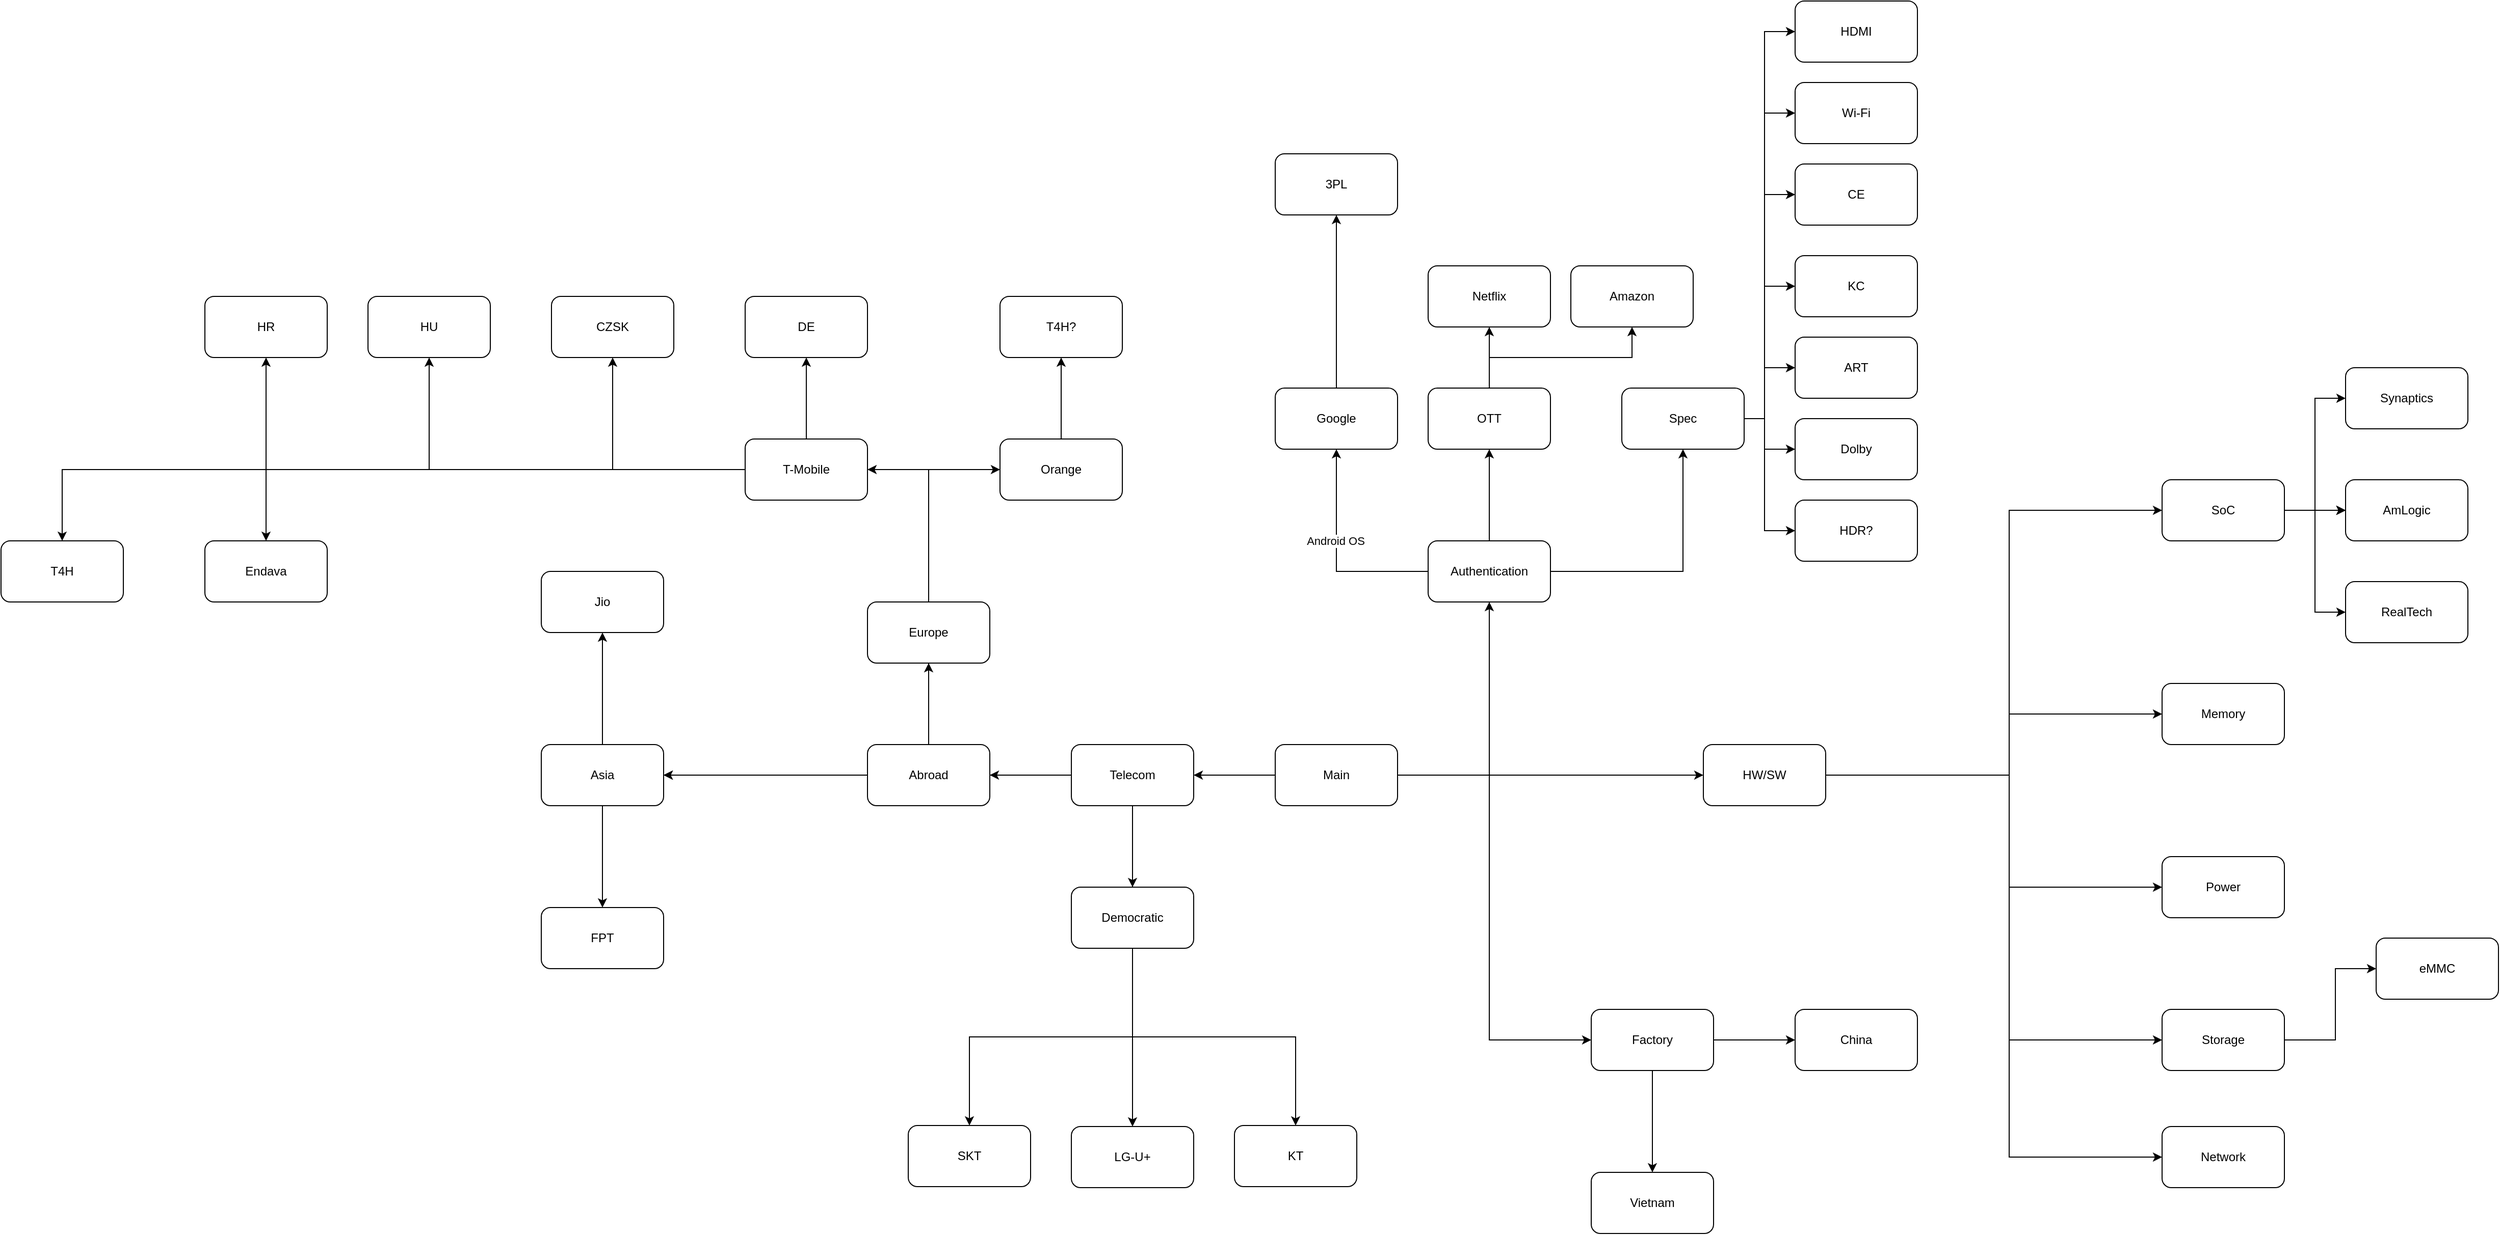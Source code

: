 <mxfile version="28.0.7">
  <diagram name="페이지-1" id="yaAx0A-L_kXHUmQwlqg7">
    <mxGraphModel dx="2738" dy="1868" grid="1" gridSize="10" guides="1" tooltips="1" connect="1" arrows="1" fold="1" page="1" pageScale="1" pageWidth="827" pageHeight="1169" math="0" shadow="0">
      <root>
        <mxCell id="0" />
        <mxCell id="1" parent="0" />
        <mxCell id="unBGeMwj8gn6br8gnek4-4" value="" style="edgeStyle=orthogonalEdgeStyle;rounded=0;orthogonalLoop=1;jettySize=auto;html=1;exitX=0;exitY=0.5;exitDx=0;exitDy=0;" edge="1" parent="1" source="unBGeMwj8gn6br8gnek4-10" target="unBGeMwj8gn6br8gnek4-2">
          <mxGeometry relative="1" as="geometry" />
        </mxCell>
        <mxCell id="unBGeMwj8gn6br8gnek4-59" value="Android OS" style="edgeLabel;html=1;align=center;verticalAlign=middle;resizable=0;points=[];" vertex="1" connectable="0" parent="unBGeMwj8gn6br8gnek4-4">
          <mxGeometry x="-0.335" y="3" relative="1" as="geometry">
            <mxPoint x="-21" y="-33" as="offset" />
          </mxGeometry>
        </mxCell>
        <mxCell id="unBGeMwj8gn6br8gnek4-7" value="" style="edgeStyle=orthogonalEdgeStyle;rounded=0;orthogonalLoop=1;jettySize=auto;html=1;" edge="1" parent="1" source="unBGeMwj8gn6br8gnek4-1" target="unBGeMwj8gn6br8gnek4-6">
          <mxGeometry relative="1" as="geometry">
            <Array as="points">
              <mxPoint x="490" y="240" />
              <mxPoint x="490" y="500" />
            </Array>
          </mxGeometry>
        </mxCell>
        <mxCell id="unBGeMwj8gn6br8gnek4-9" value="" style="edgeStyle=orthogonalEdgeStyle;rounded=0;orthogonalLoop=1;jettySize=auto;html=1;" edge="1" parent="1" source="unBGeMwj8gn6br8gnek4-92" target="unBGeMwj8gn6br8gnek4-8">
          <mxGeometry relative="1" as="geometry">
            <Array as="points">
              <mxPoint x="1000" y="240" />
              <mxPoint x="1000" y="-20" />
            </Array>
          </mxGeometry>
        </mxCell>
        <mxCell id="unBGeMwj8gn6br8gnek4-11" value="" style="edgeStyle=orthogonalEdgeStyle;rounded=0;orthogonalLoop=1;jettySize=auto;html=1;" edge="1" parent="1" source="unBGeMwj8gn6br8gnek4-1" target="unBGeMwj8gn6br8gnek4-10">
          <mxGeometry relative="1" as="geometry" />
        </mxCell>
        <mxCell id="unBGeMwj8gn6br8gnek4-25" value="" style="edgeStyle=orthogonalEdgeStyle;rounded=0;orthogonalLoop=1;jettySize=auto;html=1;" edge="1" parent="1" source="unBGeMwj8gn6br8gnek4-1" target="unBGeMwj8gn6br8gnek4-24">
          <mxGeometry relative="1" as="geometry" />
        </mxCell>
        <mxCell id="unBGeMwj8gn6br8gnek4-93" value="" style="edgeStyle=orthogonalEdgeStyle;rounded=0;orthogonalLoop=1;jettySize=auto;html=1;" edge="1" parent="1" source="unBGeMwj8gn6br8gnek4-1" target="unBGeMwj8gn6br8gnek4-92">
          <mxGeometry relative="1" as="geometry" />
        </mxCell>
        <mxCell id="unBGeMwj8gn6br8gnek4-1" value="Main" style="rounded=1;whiteSpace=wrap;html=1;" vertex="1" parent="1">
          <mxGeometry x="280" y="210" width="120" height="60" as="geometry" />
        </mxCell>
        <mxCell id="unBGeMwj8gn6br8gnek4-79" value="" style="edgeStyle=orthogonalEdgeStyle;rounded=0;orthogonalLoop=1;jettySize=auto;html=1;" edge="1" parent="1" source="unBGeMwj8gn6br8gnek4-2" target="unBGeMwj8gn6br8gnek4-78">
          <mxGeometry relative="1" as="geometry" />
        </mxCell>
        <mxCell id="unBGeMwj8gn6br8gnek4-2" value="Google" style="rounded=1;whiteSpace=wrap;html=1;" vertex="1" parent="1">
          <mxGeometry x="280" y="-140" width="120" height="60" as="geometry" />
        </mxCell>
        <mxCell id="unBGeMwj8gn6br8gnek4-69" value="" style="edgeStyle=orthogonalEdgeStyle;rounded=0;orthogonalLoop=1;jettySize=auto;html=1;" edge="1" parent="1" source="unBGeMwj8gn6br8gnek4-6" target="unBGeMwj8gn6br8gnek4-68">
          <mxGeometry relative="1" as="geometry" />
        </mxCell>
        <mxCell id="unBGeMwj8gn6br8gnek4-71" value="" style="edgeStyle=orthogonalEdgeStyle;rounded=0;orthogonalLoop=1;jettySize=auto;html=1;" edge="1" parent="1" source="unBGeMwj8gn6br8gnek4-6" target="unBGeMwj8gn6br8gnek4-70">
          <mxGeometry relative="1" as="geometry" />
        </mxCell>
        <mxCell id="unBGeMwj8gn6br8gnek4-6" value="Factory" style="rounded=1;whiteSpace=wrap;html=1;" vertex="1" parent="1">
          <mxGeometry x="590" y="470" width="120" height="60" as="geometry" />
        </mxCell>
        <mxCell id="unBGeMwj8gn6br8gnek4-13" value="" style="edgeStyle=orthogonalEdgeStyle;rounded=0;orthogonalLoop=1;jettySize=auto;html=1;entryX=0;entryY=0.5;entryDx=0;entryDy=0;" edge="1" parent="1" source="unBGeMwj8gn6br8gnek4-8" target="unBGeMwj8gn6br8gnek4-12">
          <mxGeometry relative="1" as="geometry">
            <Array as="points">
              <mxPoint x="1300" y="-20" />
              <mxPoint x="1300" y="-130" />
            </Array>
          </mxGeometry>
        </mxCell>
        <mxCell id="unBGeMwj8gn6br8gnek4-15" value="" style="edgeStyle=orthogonalEdgeStyle;rounded=0;orthogonalLoop=1;jettySize=auto;html=1;" edge="1" parent="1" source="unBGeMwj8gn6br8gnek4-8" target="unBGeMwj8gn6br8gnek4-14">
          <mxGeometry relative="1" as="geometry" />
        </mxCell>
        <mxCell id="unBGeMwj8gn6br8gnek4-16" value="" style="edgeStyle=orthogonalEdgeStyle;rounded=0;orthogonalLoop=1;jettySize=auto;html=1;" edge="1" parent="1" source="unBGeMwj8gn6br8gnek4-8" target="unBGeMwj8gn6br8gnek4-14">
          <mxGeometry relative="1" as="geometry" />
        </mxCell>
        <mxCell id="unBGeMwj8gn6br8gnek4-18" value="" style="edgeStyle=orthogonalEdgeStyle;rounded=0;orthogonalLoop=1;jettySize=auto;html=1;entryX=0;entryY=0.5;entryDx=0;entryDy=0;exitX=1;exitY=0.5;exitDx=0;exitDy=0;" edge="1" parent="1" source="unBGeMwj8gn6br8gnek4-8" target="unBGeMwj8gn6br8gnek4-17">
          <mxGeometry relative="1" as="geometry">
            <Array as="points">
              <mxPoint x="1300" y="-20" />
              <mxPoint x="1300" y="80" />
            </Array>
          </mxGeometry>
        </mxCell>
        <mxCell id="unBGeMwj8gn6br8gnek4-8" value="SoC" style="rounded=1;whiteSpace=wrap;html=1;" vertex="1" parent="1">
          <mxGeometry x="1150" y="-50" width="120" height="60" as="geometry" />
        </mxCell>
        <mxCell id="unBGeMwj8gn6br8gnek4-21" value="" style="edgeStyle=orthogonalEdgeStyle;rounded=0;orthogonalLoop=1;jettySize=auto;html=1;exitX=0.5;exitY=0;exitDx=0;exitDy=0;" edge="1" parent="1" source="unBGeMwj8gn6br8gnek4-57" target="unBGeMwj8gn6br8gnek4-20">
          <mxGeometry relative="1" as="geometry" />
        </mxCell>
        <mxCell id="unBGeMwj8gn6br8gnek4-23" value="" style="edgeStyle=orthogonalEdgeStyle;rounded=0;orthogonalLoop=1;jettySize=auto;html=1;exitX=0.5;exitY=0;exitDx=0;exitDy=0;" edge="1" parent="1" source="unBGeMwj8gn6br8gnek4-57" target="unBGeMwj8gn6br8gnek4-22">
          <mxGeometry relative="1" as="geometry" />
        </mxCell>
        <mxCell id="unBGeMwj8gn6br8gnek4-58" value="" style="edgeStyle=orthogonalEdgeStyle;rounded=0;orthogonalLoop=1;jettySize=auto;html=1;" edge="1" parent="1" source="unBGeMwj8gn6br8gnek4-10" target="unBGeMwj8gn6br8gnek4-57">
          <mxGeometry relative="1" as="geometry" />
        </mxCell>
        <mxCell id="unBGeMwj8gn6br8gnek4-61" value="" style="edgeStyle=orthogonalEdgeStyle;rounded=0;orthogonalLoop=1;jettySize=auto;html=1;" edge="1" parent="1" source="unBGeMwj8gn6br8gnek4-10" target="unBGeMwj8gn6br8gnek4-60">
          <mxGeometry relative="1" as="geometry" />
        </mxCell>
        <mxCell id="unBGeMwj8gn6br8gnek4-10" value="Authentication" style="rounded=1;whiteSpace=wrap;html=1;" vertex="1" parent="1">
          <mxGeometry x="430" y="10" width="120" height="60" as="geometry" />
        </mxCell>
        <mxCell id="unBGeMwj8gn6br8gnek4-12" value="Synaptics" style="rounded=1;whiteSpace=wrap;html=1;" vertex="1" parent="1">
          <mxGeometry x="1330" y="-160" width="120" height="60" as="geometry" />
        </mxCell>
        <mxCell id="unBGeMwj8gn6br8gnek4-17" value="RealTech" style="rounded=1;whiteSpace=wrap;html=1;" vertex="1" parent="1">
          <mxGeometry x="1330" y="50" width="120" height="60" as="geometry" />
        </mxCell>
        <mxCell id="unBGeMwj8gn6br8gnek4-19" value="" style="edgeStyle=orthogonalEdgeStyle;rounded=0;orthogonalLoop=1;jettySize=auto;html=1;" edge="1" parent="1" source="unBGeMwj8gn6br8gnek4-8" target="unBGeMwj8gn6br8gnek4-14">
          <mxGeometry relative="1" as="geometry">
            <mxPoint x="1270" y="-20" as="sourcePoint" />
            <mxPoint x="1380" y="80" as="targetPoint" />
          </mxGeometry>
        </mxCell>
        <mxCell id="unBGeMwj8gn6br8gnek4-14" value="AmLogic" style="rounded=1;whiteSpace=wrap;html=1;" vertex="1" parent="1">
          <mxGeometry x="1330" y="-50" width="120" height="60" as="geometry" />
        </mxCell>
        <mxCell id="unBGeMwj8gn6br8gnek4-20" value="Amazon" style="rounded=1;whiteSpace=wrap;html=1;" vertex="1" parent="1">
          <mxGeometry x="570" y="-260" width="120" height="60" as="geometry" />
        </mxCell>
        <mxCell id="unBGeMwj8gn6br8gnek4-22" value="Netflix" style="rounded=1;whiteSpace=wrap;html=1;" vertex="1" parent="1">
          <mxGeometry x="430" y="-260" width="120" height="60" as="geometry" />
        </mxCell>
        <mxCell id="unBGeMwj8gn6br8gnek4-27" value="" style="edgeStyle=orthogonalEdgeStyle;rounded=0;orthogonalLoop=1;jettySize=auto;html=1;entryX=1;entryY=0.5;entryDx=0;entryDy=0;" edge="1" parent="1" source="unBGeMwj8gn6br8gnek4-24" target="unBGeMwj8gn6br8gnek4-26">
          <mxGeometry relative="1" as="geometry">
            <Array as="points">
              <mxPoint x="-60" y="240" />
              <mxPoint x="-60" y="-60" />
            </Array>
          </mxGeometry>
        </mxCell>
        <mxCell id="unBGeMwj8gn6br8gnek4-29" value="" style="edgeStyle=orthogonalEdgeStyle;rounded=0;orthogonalLoop=1;jettySize=auto;html=1;" edge="1" parent="1" source="unBGeMwj8gn6br8gnek4-24" target="unBGeMwj8gn6br8gnek4-28">
          <mxGeometry relative="1" as="geometry">
            <Array as="points">
              <mxPoint x="-60" y="240" />
            </Array>
          </mxGeometry>
        </mxCell>
        <mxCell id="unBGeMwj8gn6br8gnek4-31" value="" style="edgeStyle=orthogonalEdgeStyle;rounded=0;orthogonalLoop=1;jettySize=auto;html=1;exitX=0.5;exitY=0;exitDx=0;exitDy=0;" edge="1" parent="1" source="unBGeMwj8gn6br8gnek4-46" target="unBGeMwj8gn6br8gnek4-30">
          <mxGeometry relative="1" as="geometry" />
        </mxCell>
        <mxCell id="unBGeMwj8gn6br8gnek4-33" value="" style="edgeStyle=orthogonalEdgeStyle;rounded=0;orthogonalLoop=1;jettySize=auto;html=1;" edge="1" parent="1" source="unBGeMwj8gn6br8gnek4-24" target="unBGeMwj8gn6br8gnek4-32">
          <mxGeometry relative="1" as="geometry" />
        </mxCell>
        <mxCell id="unBGeMwj8gn6br8gnek4-35" value="" style="edgeStyle=orthogonalEdgeStyle;rounded=0;orthogonalLoop=1;jettySize=auto;html=1;exitX=0.5;exitY=1;exitDx=0;exitDy=0;" edge="1" parent="1" source="unBGeMwj8gn6br8gnek4-40" target="unBGeMwj8gn6br8gnek4-34">
          <mxGeometry relative="1" as="geometry" />
        </mxCell>
        <mxCell id="unBGeMwj8gn6br8gnek4-37" value="" style="edgeStyle=orthogonalEdgeStyle;rounded=0;orthogonalLoop=1;jettySize=auto;html=1;exitX=0.5;exitY=1;exitDx=0;exitDy=0;" edge="1" parent="1" source="unBGeMwj8gn6br8gnek4-40" target="unBGeMwj8gn6br8gnek4-36">
          <mxGeometry relative="1" as="geometry" />
        </mxCell>
        <mxCell id="unBGeMwj8gn6br8gnek4-39" value="" style="edgeStyle=orthogonalEdgeStyle;rounded=0;orthogonalLoop=1;jettySize=auto;html=1;exitX=0.5;exitY=1;exitDx=0;exitDy=0;" edge="1" parent="1" source="unBGeMwj8gn6br8gnek4-46" target="unBGeMwj8gn6br8gnek4-38">
          <mxGeometry relative="1" as="geometry">
            <Array as="points">
              <mxPoint x="-380" y="370" />
            </Array>
          </mxGeometry>
        </mxCell>
        <mxCell id="unBGeMwj8gn6br8gnek4-41" value="" style="edgeStyle=orthogonalEdgeStyle;rounded=0;orthogonalLoop=1;jettySize=auto;html=1;" edge="1" parent="1" source="unBGeMwj8gn6br8gnek4-24" target="unBGeMwj8gn6br8gnek4-40">
          <mxGeometry relative="1" as="geometry" />
        </mxCell>
        <mxCell id="unBGeMwj8gn6br8gnek4-43" value="" style="edgeStyle=orthogonalEdgeStyle;rounded=0;orthogonalLoop=1;jettySize=auto;html=1;" edge="1" parent="1" source="unBGeMwj8gn6br8gnek4-24" target="unBGeMwj8gn6br8gnek4-42">
          <mxGeometry relative="1" as="geometry" />
        </mxCell>
        <mxCell id="unBGeMwj8gn6br8gnek4-24" value="Telecom" style="rounded=1;whiteSpace=wrap;html=1;" vertex="1" parent="1">
          <mxGeometry x="80" y="210" width="120" height="60" as="geometry" />
        </mxCell>
        <mxCell id="unBGeMwj8gn6br8gnek4-50" value="" style="edgeStyle=orthogonalEdgeStyle;rounded=0;orthogonalLoop=1;jettySize=auto;html=1;" edge="1" parent="1" source="unBGeMwj8gn6br8gnek4-26" target="unBGeMwj8gn6br8gnek4-49">
          <mxGeometry relative="1" as="geometry" />
        </mxCell>
        <mxCell id="unBGeMwj8gn6br8gnek4-52" value="" style="edgeStyle=orthogonalEdgeStyle;rounded=0;orthogonalLoop=1;jettySize=auto;html=1;" edge="1" parent="1" source="unBGeMwj8gn6br8gnek4-26" target="unBGeMwj8gn6br8gnek4-51">
          <mxGeometry relative="1" as="geometry" />
        </mxCell>
        <mxCell id="unBGeMwj8gn6br8gnek4-54" value="" style="edgeStyle=orthogonalEdgeStyle;rounded=0;orthogonalLoop=1;jettySize=auto;html=1;" edge="1" parent="1" source="unBGeMwj8gn6br8gnek4-26" target="unBGeMwj8gn6br8gnek4-53">
          <mxGeometry relative="1" as="geometry" />
        </mxCell>
        <mxCell id="unBGeMwj8gn6br8gnek4-56" value="" style="edgeStyle=orthogonalEdgeStyle;rounded=0;orthogonalLoop=1;jettySize=auto;html=1;" edge="1" parent="1" source="unBGeMwj8gn6br8gnek4-26" target="unBGeMwj8gn6br8gnek4-55">
          <mxGeometry relative="1" as="geometry" />
        </mxCell>
        <mxCell id="unBGeMwj8gn6br8gnek4-73" value="" style="edgeStyle=orthogonalEdgeStyle;rounded=0;orthogonalLoop=1;jettySize=auto;html=1;" edge="1" parent="1" source="unBGeMwj8gn6br8gnek4-26" target="unBGeMwj8gn6br8gnek4-72">
          <mxGeometry relative="1" as="geometry" />
        </mxCell>
        <mxCell id="unBGeMwj8gn6br8gnek4-75" value="" style="edgeStyle=orthogonalEdgeStyle;rounded=0;orthogonalLoop=1;jettySize=auto;html=1;" edge="1" parent="1" source="unBGeMwj8gn6br8gnek4-26" target="unBGeMwj8gn6br8gnek4-74">
          <mxGeometry relative="1" as="geometry" />
        </mxCell>
        <mxCell id="unBGeMwj8gn6br8gnek4-26" value="T-Mobile" style="rounded=1;whiteSpace=wrap;html=1;" vertex="1" parent="1">
          <mxGeometry x="-240" y="-90" width="120" height="60" as="geometry" />
        </mxCell>
        <mxCell id="unBGeMwj8gn6br8gnek4-77" value="" style="edgeStyle=orthogonalEdgeStyle;rounded=0;orthogonalLoop=1;jettySize=auto;html=1;" edge="1" parent="1" source="unBGeMwj8gn6br8gnek4-28" target="unBGeMwj8gn6br8gnek4-76">
          <mxGeometry relative="1" as="geometry" />
        </mxCell>
        <mxCell id="unBGeMwj8gn6br8gnek4-28" value="Orange" style="rounded=1;whiteSpace=wrap;html=1;" vertex="1" parent="1">
          <mxGeometry x="10" y="-90" width="120" height="60" as="geometry" />
        </mxCell>
        <mxCell id="unBGeMwj8gn6br8gnek4-30" value="Jio" style="rounded=1;whiteSpace=wrap;html=1;" vertex="1" parent="1">
          <mxGeometry x="-440" y="40" width="120" height="60" as="geometry" />
        </mxCell>
        <mxCell id="unBGeMwj8gn6br8gnek4-32" value="LG-U+" style="rounded=1;whiteSpace=wrap;html=1;" vertex="1" parent="1">
          <mxGeometry x="80" y="585" width="120" height="60" as="geometry" />
        </mxCell>
        <mxCell id="unBGeMwj8gn6br8gnek4-34" value="SKT" style="rounded=1;whiteSpace=wrap;html=1;" vertex="1" parent="1">
          <mxGeometry x="-80" y="584" width="120" height="60" as="geometry" />
        </mxCell>
        <mxCell id="unBGeMwj8gn6br8gnek4-36" value="KT" style="rounded=1;whiteSpace=wrap;html=1;" vertex="1" parent="1">
          <mxGeometry x="240" y="584" width="120" height="60" as="geometry" />
        </mxCell>
        <mxCell id="unBGeMwj8gn6br8gnek4-38" value="FPT" style="rounded=1;whiteSpace=wrap;html=1;" vertex="1" parent="1">
          <mxGeometry x="-440" y="370" width="120" height="60" as="geometry" />
        </mxCell>
        <mxCell id="unBGeMwj8gn6br8gnek4-40" value="Democratic" style="rounded=1;whiteSpace=wrap;html=1;" vertex="1" parent="1">
          <mxGeometry x="80" y="350" width="120" height="60" as="geometry" />
        </mxCell>
        <mxCell id="unBGeMwj8gn6br8gnek4-45" value="" style="edgeStyle=orthogonalEdgeStyle;rounded=0;orthogonalLoop=1;jettySize=auto;html=1;" edge="1" parent="1" source="unBGeMwj8gn6br8gnek4-42" target="unBGeMwj8gn6br8gnek4-44">
          <mxGeometry relative="1" as="geometry" />
        </mxCell>
        <mxCell id="unBGeMwj8gn6br8gnek4-47" value="" style="edgeStyle=orthogonalEdgeStyle;rounded=0;orthogonalLoop=1;jettySize=auto;html=1;" edge="1" parent="1" source="unBGeMwj8gn6br8gnek4-42" target="unBGeMwj8gn6br8gnek4-46">
          <mxGeometry relative="1" as="geometry" />
        </mxCell>
        <mxCell id="unBGeMwj8gn6br8gnek4-44" value="Europe" style="rounded=1;whiteSpace=wrap;html=1;" vertex="1" parent="1">
          <mxGeometry x="-120" y="70" width="120" height="60" as="geometry" />
        </mxCell>
        <mxCell id="unBGeMwj8gn6br8gnek4-48" value="" style="edgeStyle=orthogonalEdgeStyle;rounded=0;orthogonalLoop=1;jettySize=auto;html=1;" edge="1" parent="1" source="unBGeMwj8gn6br8gnek4-24" target="unBGeMwj8gn6br8gnek4-46">
          <mxGeometry relative="1" as="geometry">
            <mxPoint x="80" y="240" as="sourcePoint" />
            <mxPoint x="-520" y="100" as="targetPoint" />
          </mxGeometry>
        </mxCell>
        <mxCell id="unBGeMwj8gn6br8gnek4-46" value="Asia" style="rounded=1;whiteSpace=wrap;html=1;" vertex="1" parent="1">
          <mxGeometry x="-440" y="210" width="120" height="60" as="geometry" />
        </mxCell>
        <mxCell id="unBGeMwj8gn6br8gnek4-42" value="Abroad" style="rounded=1;whiteSpace=wrap;html=1;" vertex="1" parent="1">
          <mxGeometry x="-120" y="210" width="120" height="60" as="geometry" />
        </mxCell>
        <mxCell id="unBGeMwj8gn6br8gnek4-49" value="DE" style="rounded=1;whiteSpace=wrap;html=1;" vertex="1" parent="1">
          <mxGeometry x="-240" y="-230" width="120" height="60" as="geometry" />
        </mxCell>
        <mxCell id="unBGeMwj8gn6br8gnek4-51" value="CZSK" style="rounded=1;whiteSpace=wrap;html=1;" vertex="1" parent="1">
          <mxGeometry x="-430" y="-230" width="120" height="60" as="geometry" />
        </mxCell>
        <mxCell id="unBGeMwj8gn6br8gnek4-53" value="HU" style="rounded=1;whiteSpace=wrap;html=1;" vertex="1" parent="1">
          <mxGeometry x="-610" y="-230" width="120" height="60" as="geometry" />
        </mxCell>
        <mxCell id="unBGeMwj8gn6br8gnek4-55" value="HR" style="rounded=1;whiteSpace=wrap;html=1;" vertex="1" parent="1">
          <mxGeometry x="-770" y="-230" width="120" height="60" as="geometry" />
        </mxCell>
        <mxCell id="unBGeMwj8gn6br8gnek4-57" value="OTT" style="rounded=1;whiteSpace=wrap;html=1;" vertex="1" parent="1">
          <mxGeometry x="430" y="-140" width="120" height="60" as="geometry" />
        </mxCell>
        <mxCell id="unBGeMwj8gn6br8gnek4-64" value="" style="edgeStyle=orthogonalEdgeStyle;rounded=0;orthogonalLoop=1;jettySize=auto;html=1;entryX=0;entryY=0.5;entryDx=0;entryDy=0;entryPerimeter=0;" edge="1" parent="1" source="unBGeMwj8gn6br8gnek4-60" target="unBGeMwj8gn6br8gnek4-62">
          <mxGeometry relative="1" as="geometry">
            <Array as="points">
              <mxPoint x="760" y="-110" />
              <mxPoint x="760" y="-490" />
            </Array>
          </mxGeometry>
        </mxCell>
        <mxCell id="unBGeMwj8gn6br8gnek4-80" value="" style="edgeStyle=orthogonalEdgeStyle;rounded=0;orthogonalLoop=1;jettySize=auto;html=1;" edge="1" parent="1" source="unBGeMwj8gn6br8gnek4-60" target="unBGeMwj8gn6br8gnek4-65">
          <mxGeometry relative="1" as="geometry">
            <Array as="points">
              <mxPoint x="760" y="-110" />
              <mxPoint x="760" y="-410" />
            </Array>
          </mxGeometry>
        </mxCell>
        <mxCell id="unBGeMwj8gn6br8gnek4-82" value="" style="edgeStyle=orthogonalEdgeStyle;rounded=0;orthogonalLoop=1;jettySize=auto;html=1;" edge="1" parent="1" source="unBGeMwj8gn6br8gnek4-60" target="unBGeMwj8gn6br8gnek4-81">
          <mxGeometry relative="1" as="geometry">
            <Array as="points">
              <mxPoint x="760" y="-110" />
              <mxPoint x="760" y="-330" />
            </Array>
          </mxGeometry>
        </mxCell>
        <mxCell id="unBGeMwj8gn6br8gnek4-84" value="" style="edgeStyle=orthogonalEdgeStyle;rounded=0;orthogonalLoop=1;jettySize=auto;html=1;" edge="1" parent="1" source="unBGeMwj8gn6br8gnek4-60" target="unBGeMwj8gn6br8gnek4-83">
          <mxGeometry relative="1" as="geometry">
            <Array as="points">
              <mxPoint x="760" y="-110" />
              <mxPoint x="760" y="-240" />
            </Array>
          </mxGeometry>
        </mxCell>
        <mxCell id="unBGeMwj8gn6br8gnek4-86" value="" style="edgeStyle=orthogonalEdgeStyle;rounded=0;orthogonalLoop=1;jettySize=auto;html=1;" edge="1" parent="1" source="unBGeMwj8gn6br8gnek4-60" target="unBGeMwj8gn6br8gnek4-85">
          <mxGeometry relative="1" as="geometry">
            <Array as="points">
              <mxPoint x="760" y="-110" />
              <mxPoint x="760" y="-160" />
            </Array>
          </mxGeometry>
        </mxCell>
        <mxCell id="unBGeMwj8gn6br8gnek4-89" value="" style="edgeStyle=orthogonalEdgeStyle;rounded=0;orthogonalLoop=1;jettySize=auto;html=1;" edge="1" parent="1" source="unBGeMwj8gn6br8gnek4-60" target="unBGeMwj8gn6br8gnek4-88">
          <mxGeometry relative="1" as="geometry">
            <Array as="points">
              <mxPoint x="760" y="-110" />
              <mxPoint x="760" y="-80" />
            </Array>
          </mxGeometry>
        </mxCell>
        <mxCell id="unBGeMwj8gn6br8gnek4-91" value="" style="edgeStyle=orthogonalEdgeStyle;rounded=0;orthogonalLoop=1;jettySize=auto;html=1;" edge="1" parent="1" source="unBGeMwj8gn6br8gnek4-60" target="unBGeMwj8gn6br8gnek4-90">
          <mxGeometry relative="1" as="geometry">
            <Array as="points">
              <mxPoint x="760" y="-110" />
              <mxPoint x="760" />
            </Array>
          </mxGeometry>
        </mxCell>
        <mxCell id="unBGeMwj8gn6br8gnek4-60" value="Spec" style="rounded=1;whiteSpace=wrap;html=1;" vertex="1" parent="1">
          <mxGeometry x="620" y="-140" width="120" height="60" as="geometry" />
        </mxCell>
        <mxCell id="unBGeMwj8gn6br8gnek4-62" value="HDMI" style="rounded=1;whiteSpace=wrap;html=1;" vertex="1" parent="1">
          <mxGeometry x="790" y="-520" width="120" height="60" as="geometry" />
        </mxCell>
        <mxCell id="unBGeMwj8gn6br8gnek4-65" value="Wi-Fi" style="rounded=1;whiteSpace=wrap;html=1;" vertex="1" parent="1">
          <mxGeometry x="790" y="-440" width="120" height="60" as="geometry" />
        </mxCell>
        <mxCell id="unBGeMwj8gn6br8gnek4-68" value="China" style="rounded=1;whiteSpace=wrap;html=1;" vertex="1" parent="1">
          <mxGeometry x="790" y="470" width="120" height="60" as="geometry" />
        </mxCell>
        <mxCell id="unBGeMwj8gn6br8gnek4-70" value="Vietnam" style="rounded=1;whiteSpace=wrap;html=1;" vertex="1" parent="1">
          <mxGeometry x="590" y="630" width="120" height="60" as="geometry" />
        </mxCell>
        <mxCell id="unBGeMwj8gn6br8gnek4-72" value="Endava" style="rounded=1;whiteSpace=wrap;html=1;" vertex="1" parent="1">
          <mxGeometry x="-770" y="10" width="120" height="60" as="geometry" />
        </mxCell>
        <mxCell id="unBGeMwj8gn6br8gnek4-74" value="T4H" style="rounded=1;whiteSpace=wrap;html=1;" vertex="1" parent="1">
          <mxGeometry x="-970" y="10" width="120" height="60" as="geometry" />
        </mxCell>
        <mxCell id="unBGeMwj8gn6br8gnek4-76" value="T4H?" style="rounded=1;whiteSpace=wrap;html=1;" vertex="1" parent="1">
          <mxGeometry x="10" y="-230" width="120" height="60" as="geometry" />
        </mxCell>
        <mxCell id="unBGeMwj8gn6br8gnek4-78" value="3PL" style="rounded=1;whiteSpace=wrap;html=1;" vertex="1" parent="1">
          <mxGeometry x="280" y="-370" width="120" height="60" as="geometry" />
        </mxCell>
        <mxCell id="unBGeMwj8gn6br8gnek4-81" value="CE" style="rounded=1;whiteSpace=wrap;html=1;" vertex="1" parent="1">
          <mxGeometry x="790" y="-360" width="120" height="60" as="geometry" />
        </mxCell>
        <mxCell id="unBGeMwj8gn6br8gnek4-83" value="KC" style="rounded=1;whiteSpace=wrap;html=1;" vertex="1" parent="1">
          <mxGeometry x="790" y="-270" width="120" height="60" as="geometry" />
        </mxCell>
        <mxCell id="unBGeMwj8gn6br8gnek4-85" value="ART" style="rounded=1;whiteSpace=wrap;html=1;" vertex="1" parent="1">
          <mxGeometry x="790" y="-190" width="120" height="60" as="geometry" />
        </mxCell>
        <mxCell id="unBGeMwj8gn6br8gnek4-88" value="Dolby" style="rounded=1;whiteSpace=wrap;html=1;" vertex="1" parent="1">
          <mxGeometry x="790" y="-110" width="120" height="60" as="geometry" />
        </mxCell>
        <mxCell id="unBGeMwj8gn6br8gnek4-90" value="HDR?" style="rounded=1;whiteSpace=wrap;html=1;" vertex="1" parent="1">
          <mxGeometry x="790" y="-30" width="120" height="60" as="geometry" />
        </mxCell>
        <mxCell id="unBGeMwj8gn6br8gnek4-95" value="" style="edgeStyle=orthogonalEdgeStyle;rounded=0;orthogonalLoop=1;jettySize=auto;html=1;" edge="1" parent="1" source="unBGeMwj8gn6br8gnek4-92" target="unBGeMwj8gn6br8gnek4-94">
          <mxGeometry relative="1" as="geometry">
            <Array as="points">
              <mxPoint x="1000" y="240" />
              <mxPoint x="1000" y="180" />
            </Array>
          </mxGeometry>
        </mxCell>
        <mxCell id="unBGeMwj8gn6br8gnek4-97" value="" style="edgeStyle=orthogonalEdgeStyle;rounded=0;orthogonalLoop=1;jettySize=auto;html=1;" edge="1" parent="1" source="unBGeMwj8gn6br8gnek4-92" target="unBGeMwj8gn6br8gnek4-96">
          <mxGeometry relative="1" as="geometry">
            <Array as="points">
              <mxPoint x="1000" y="240" />
              <mxPoint x="1000" y="350" />
            </Array>
          </mxGeometry>
        </mxCell>
        <mxCell id="unBGeMwj8gn6br8gnek4-99" value="" style="edgeStyle=orthogonalEdgeStyle;rounded=0;orthogonalLoop=1;jettySize=auto;html=1;" edge="1" parent="1" source="unBGeMwj8gn6br8gnek4-92" target="unBGeMwj8gn6br8gnek4-98">
          <mxGeometry relative="1" as="geometry">
            <Array as="points">
              <mxPoint x="1000" y="240" />
              <mxPoint x="1000" y="500" />
            </Array>
          </mxGeometry>
        </mxCell>
        <mxCell id="unBGeMwj8gn6br8gnek4-103" value="" style="edgeStyle=orthogonalEdgeStyle;rounded=0;orthogonalLoop=1;jettySize=auto;html=1;" edge="1" parent="1" source="unBGeMwj8gn6br8gnek4-92" target="unBGeMwj8gn6br8gnek4-102">
          <mxGeometry relative="1" as="geometry">
            <Array as="points">
              <mxPoint x="1000" y="240" />
              <mxPoint x="1000" y="615" />
            </Array>
          </mxGeometry>
        </mxCell>
        <mxCell id="unBGeMwj8gn6br8gnek4-92" value="HW/SW" style="rounded=1;whiteSpace=wrap;html=1;" vertex="1" parent="1">
          <mxGeometry x="700" y="210" width="120" height="60" as="geometry" />
        </mxCell>
        <mxCell id="unBGeMwj8gn6br8gnek4-94" value="Memory" style="rounded=1;whiteSpace=wrap;html=1;" vertex="1" parent="1">
          <mxGeometry x="1150" y="150" width="120" height="60" as="geometry" />
        </mxCell>
        <mxCell id="unBGeMwj8gn6br8gnek4-96" value="Power" style="rounded=1;whiteSpace=wrap;html=1;" vertex="1" parent="1">
          <mxGeometry x="1150" y="320" width="120" height="60" as="geometry" />
        </mxCell>
        <mxCell id="unBGeMwj8gn6br8gnek4-101" value="" style="edgeStyle=orthogonalEdgeStyle;rounded=0;orthogonalLoop=1;jettySize=auto;html=1;" edge="1" parent="1" source="unBGeMwj8gn6br8gnek4-98" target="unBGeMwj8gn6br8gnek4-100">
          <mxGeometry relative="1" as="geometry">
            <Array as="points">
              <mxPoint x="1320" y="500" />
              <mxPoint x="1320" y="430" />
            </Array>
          </mxGeometry>
        </mxCell>
        <mxCell id="unBGeMwj8gn6br8gnek4-98" value="Storage" style="rounded=1;whiteSpace=wrap;html=1;" vertex="1" parent="1">
          <mxGeometry x="1150" y="470" width="120" height="60" as="geometry" />
        </mxCell>
        <mxCell id="unBGeMwj8gn6br8gnek4-100" value="eMMC" style="rounded=1;whiteSpace=wrap;html=1;" vertex="1" parent="1">
          <mxGeometry x="1360" y="400" width="120" height="60" as="geometry" />
        </mxCell>
        <mxCell id="unBGeMwj8gn6br8gnek4-102" value="Network" style="rounded=1;whiteSpace=wrap;html=1;" vertex="1" parent="1">
          <mxGeometry x="1150" y="585" width="120" height="60" as="geometry" />
        </mxCell>
      </root>
    </mxGraphModel>
  </diagram>
</mxfile>
